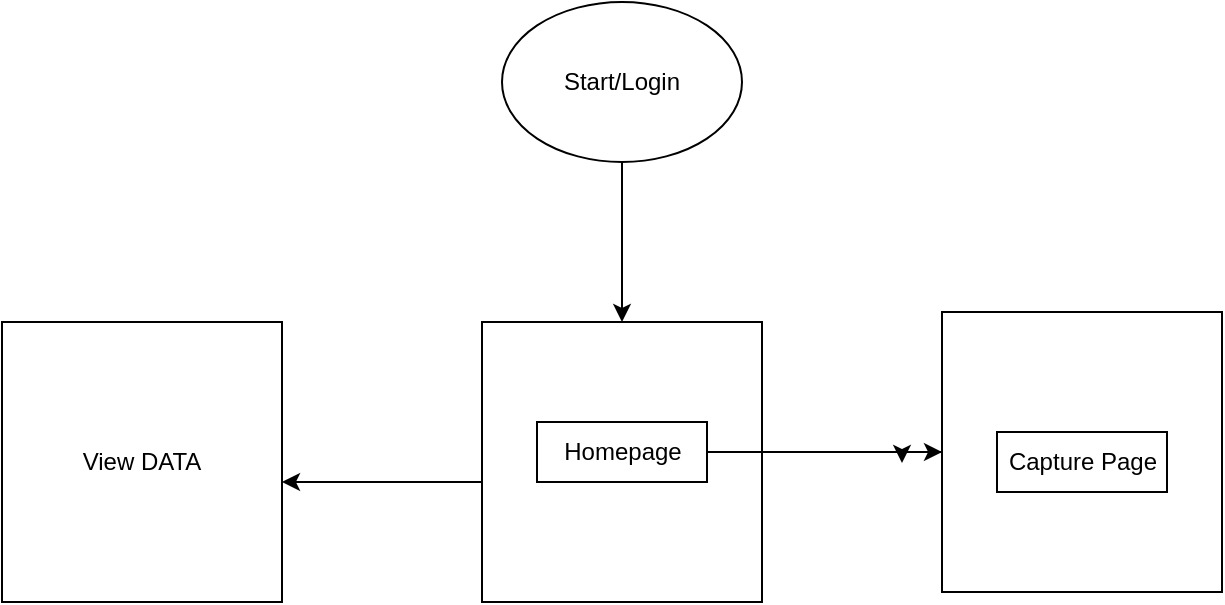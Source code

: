 <mxfile version="24.2.1" type="github">
  <diagram name="Page-1" id="uCqMreDZhbsztB-0QDAR">
    <mxGraphModel dx="1257" dy="669" grid="1" gridSize="10" guides="1" tooltips="1" connect="1" arrows="1" fold="1" page="1" pageScale="1" pageWidth="827" pageHeight="1169" math="0" shadow="0">
      <root>
        <mxCell id="0" />
        <mxCell id="1" parent="0" />
        <mxCell id="vH1yqLwJxpcFogSsE4pW-1" value="Start/Login" style="ellipse;whiteSpace=wrap;html=1;" vertex="1" parent="1">
          <mxGeometry x="350" y="30" width="120" height="80" as="geometry" />
        </mxCell>
        <mxCell id="vH1yqLwJxpcFogSsE4pW-2" value="" style="endArrow=classic;html=1;rounded=0;exitX=0.5;exitY=1;exitDx=0;exitDy=0;" edge="1" parent="1" source="vH1yqLwJxpcFogSsE4pW-1">
          <mxGeometry width="50" height="50" relative="1" as="geometry">
            <mxPoint x="390" y="270" as="sourcePoint" />
            <mxPoint x="410" y="190" as="targetPoint" />
          </mxGeometry>
        </mxCell>
        <mxCell id="vH1yqLwJxpcFogSsE4pW-3" value="" style="whiteSpace=wrap;html=1;aspect=fixed;" vertex="1" parent="1">
          <mxGeometry x="340" y="190" width="140" height="140" as="geometry" />
        </mxCell>
        <mxCell id="vH1yqLwJxpcFogSsE4pW-5" value="Homepage" style="rounded=0;whiteSpace=wrap;html=1;" vertex="1" parent="1">
          <mxGeometry x="367.5" y="240" width="85" height="30" as="geometry" />
        </mxCell>
        <mxCell id="vH1yqLwJxpcFogSsE4pW-8" value="" style="endArrow=classic;html=1;rounded=0;exitX=1;exitY=0.5;exitDx=0;exitDy=0;entryX=0;entryY=0.5;entryDx=0;entryDy=0;" edge="1" parent="1" source="vH1yqLwJxpcFogSsE4pW-5" target="vH1yqLwJxpcFogSsE4pW-9">
          <mxGeometry width="50" height="50" relative="1" as="geometry">
            <mxPoint x="530" y="280" as="sourcePoint" />
            <mxPoint x="540" y="260" as="targetPoint" />
          </mxGeometry>
        </mxCell>
        <mxCell id="vH1yqLwJxpcFogSsE4pW-11" style="edgeStyle=orthogonalEdgeStyle;rounded=0;orthogonalLoop=1;jettySize=auto;html=1;" edge="1" parent="1" source="vH1yqLwJxpcFogSsE4pW-9">
          <mxGeometry relative="1" as="geometry">
            <mxPoint x="550" y="260" as="targetPoint" />
          </mxGeometry>
        </mxCell>
        <mxCell id="vH1yqLwJxpcFogSsE4pW-9" value="" style="whiteSpace=wrap;html=1;aspect=fixed;" vertex="1" parent="1">
          <mxGeometry x="570" y="185" width="140" height="140" as="geometry" />
        </mxCell>
        <mxCell id="vH1yqLwJxpcFogSsE4pW-10" value="Capture Page" style="rounded=0;whiteSpace=wrap;html=1;" vertex="1" parent="1">
          <mxGeometry x="597.5" y="245" width="85" height="30" as="geometry" />
        </mxCell>
        <mxCell id="vH1yqLwJxpcFogSsE4pW-12" value="" style="endArrow=classic;html=1;rounded=0;exitX=0;exitY=0.571;exitDx=0;exitDy=0;exitPerimeter=0;" edge="1" parent="1" source="vH1yqLwJxpcFogSsE4pW-3">
          <mxGeometry width="50" height="50" relative="1" as="geometry">
            <mxPoint x="270" y="260" as="sourcePoint" />
            <mxPoint x="240" y="270" as="targetPoint" />
            <Array as="points">
              <mxPoint x="270" y="270" />
            </Array>
          </mxGeometry>
        </mxCell>
        <mxCell id="vH1yqLwJxpcFogSsE4pW-13" value="View DATA" style="whiteSpace=wrap;html=1;aspect=fixed;" vertex="1" parent="1">
          <mxGeometry x="100" y="190" width="140" height="140" as="geometry" />
        </mxCell>
      </root>
    </mxGraphModel>
  </diagram>
</mxfile>
